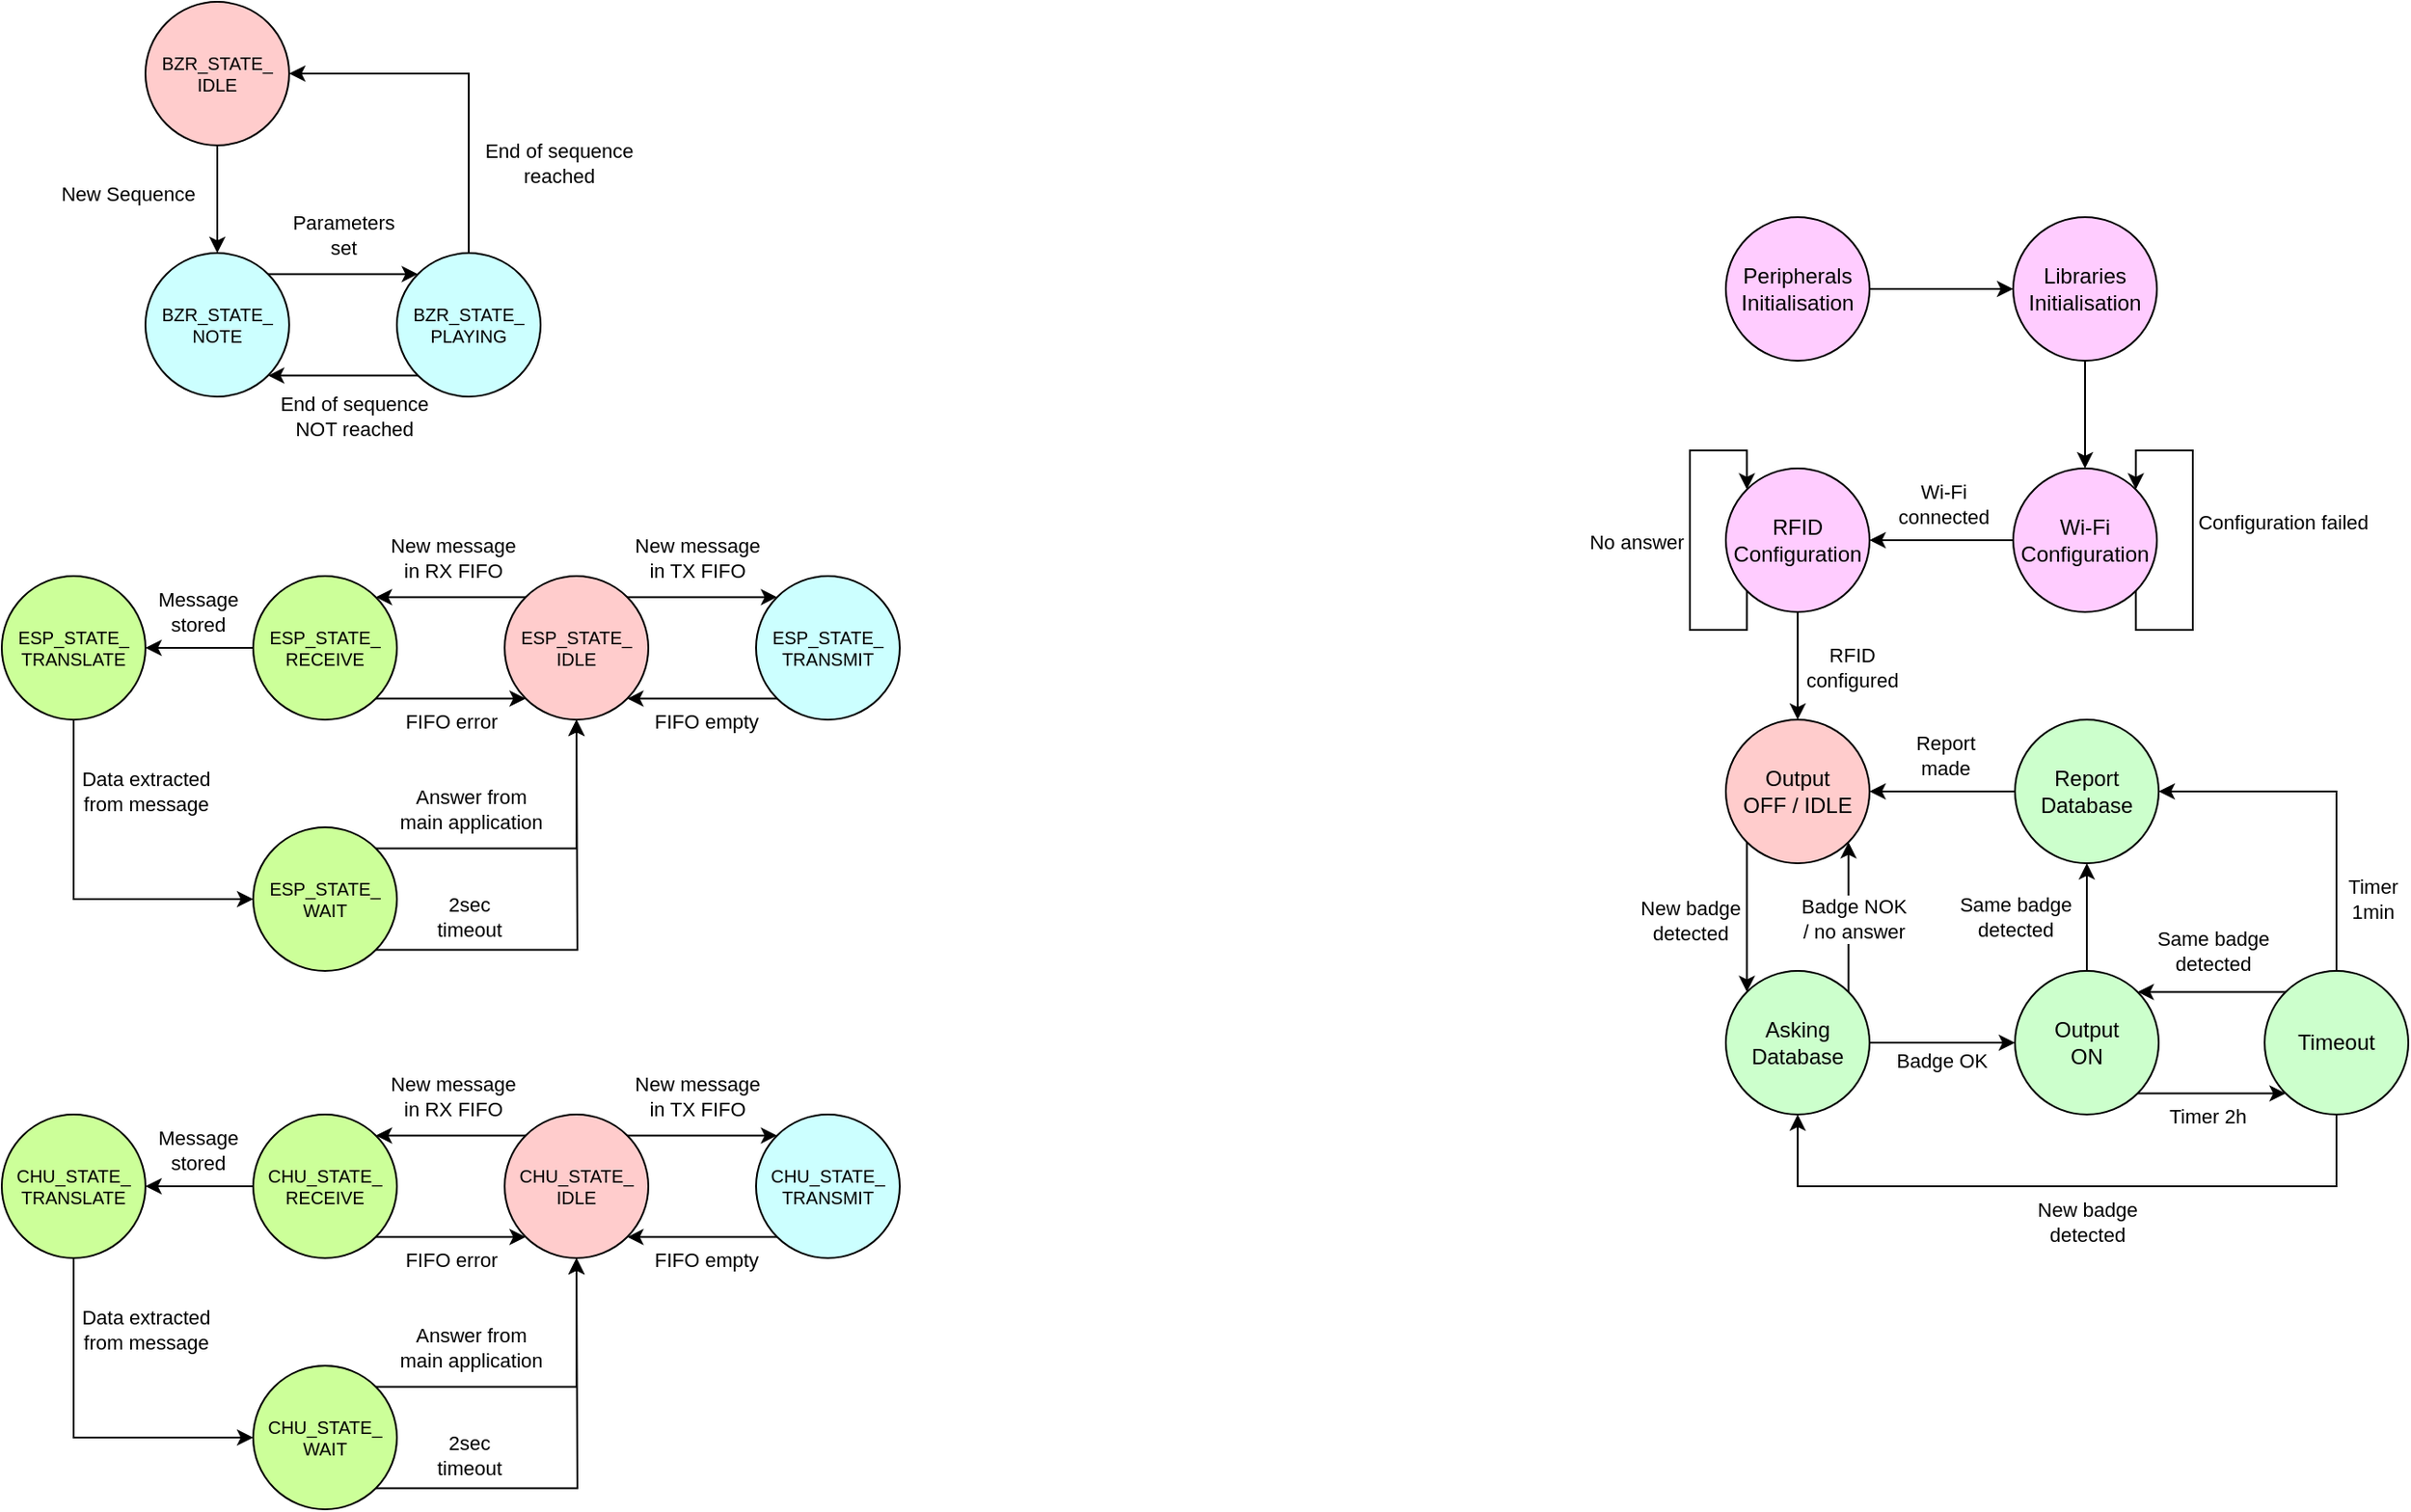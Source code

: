 <mxfile version="21.7.5" type="device">
  <diagram name="Page-1" id="dsmnKnCitncqDvjpuH9Q">
    <mxGraphModel dx="1273" dy="715" grid="1" gridSize="10" guides="1" tooltips="1" connect="1" arrows="1" fold="1" page="1" pageScale="1" pageWidth="827" pageHeight="1169" math="0" shadow="0">
      <root>
        <mxCell id="0" />
        <mxCell id="1" parent="0" />
        <mxCell id="0YXpVZ22a8UX7LWXsiAp-5" value="" style="edgeStyle=orthogonalEdgeStyle;rounded=0;orthogonalLoop=1;jettySize=auto;html=1;" edge="1" parent="1" source="0YXpVZ22a8UX7LWXsiAp-2" target="0YXpVZ22a8UX7LWXsiAp-3">
          <mxGeometry relative="1" as="geometry" />
        </mxCell>
        <mxCell id="0YXpVZ22a8UX7LWXsiAp-13" value="New Sequence" style="edgeLabel;html=1;align=center;verticalAlign=middle;resizable=0;points=[];" vertex="1" connectable="0" parent="0YXpVZ22a8UX7LWXsiAp-5">
          <mxGeometry x="-0.099" y="-1" relative="1" as="geometry">
            <mxPoint x="-49" as="offset" />
          </mxGeometry>
        </mxCell>
        <mxCell id="0YXpVZ22a8UX7LWXsiAp-2" value="BZR_STATE_&lt;br style=&quot;font-size: 10px;&quot;&gt;IDLE" style="ellipse;whiteSpace=wrap;html=1;fontSize=10;fillColor=#FFCCCC;" vertex="1" parent="1">
          <mxGeometry x="120" y="160" width="80" height="80" as="geometry" />
        </mxCell>
        <mxCell id="0YXpVZ22a8UX7LWXsiAp-9" style="edgeStyle=orthogonalEdgeStyle;rounded=0;orthogonalLoop=1;jettySize=auto;html=1;exitX=1;exitY=0;exitDx=0;exitDy=0;entryX=0;entryY=0;entryDx=0;entryDy=0;" edge="1" parent="1" source="0YXpVZ22a8UX7LWXsiAp-3" target="0YXpVZ22a8UX7LWXsiAp-4">
          <mxGeometry relative="1" as="geometry" />
        </mxCell>
        <mxCell id="0YXpVZ22a8UX7LWXsiAp-14" value="Parameters&lt;br&gt;set" style="edgeLabel;html=1;align=center;verticalAlign=middle;resizable=0;points=[];" vertex="1" connectable="0" parent="0YXpVZ22a8UX7LWXsiAp-9">
          <mxGeometry x="-0.1" y="-1" relative="1" as="geometry">
            <mxPoint x="4" y="-23" as="offset" />
          </mxGeometry>
        </mxCell>
        <mxCell id="0YXpVZ22a8UX7LWXsiAp-3" value="BZR_STATE_&lt;br&gt;NOTE" style="ellipse;whiteSpace=wrap;html=1;fontSize=10;fillColor=#CCFFFF;" vertex="1" parent="1">
          <mxGeometry x="120" y="300" width="80" height="80" as="geometry" />
        </mxCell>
        <mxCell id="0YXpVZ22a8UX7LWXsiAp-11" style="edgeStyle=orthogonalEdgeStyle;rounded=0;orthogonalLoop=1;jettySize=auto;html=1;exitX=0;exitY=1;exitDx=0;exitDy=0;entryX=1;entryY=1;entryDx=0;entryDy=0;" edge="1" parent="1" source="0YXpVZ22a8UX7LWXsiAp-4" target="0YXpVZ22a8UX7LWXsiAp-3">
          <mxGeometry relative="1" as="geometry" />
        </mxCell>
        <mxCell id="0YXpVZ22a8UX7LWXsiAp-16" value="End of sequence&lt;br&gt;NOT reached" style="edgeLabel;html=1;align=center;verticalAlign=middle;resizable=0;points=[];" vertex="1" connectable="0" parent="0YXpVZ22a8UX7LWXsiAp-11">
          <mxGeometry x="-0.142" relative="1" as="geometry">
            <mxPoint y="22" as="offset" />
          </mxGeometry>
        </mxCell>
        <mxCell id="0YXpVZ22a8UX7LWXsiAp-12" style="edgeStyle=orthogonalEdgeStyle;rounded=0;orthogonalLoop=1;jettySize=auto;html=1;exitX=0.5;exitY=0;exitDx=0;exitDy=0;entryX=1;entryY=0.5;entryDx=0;entryDy=0;" edge="1" parent="1" source="0YXpVZ22a8UX7LWXsiAp-4" target="0YXpVZ22a8UX7LWXsiAp-2">
          <mxGeometry relative="1" as="geometry" />
        </mxCell>
        <mxCell id="0YXpVZ22a8UX7LWXsiAp-4" value="BZR_STATE_&lt;br&gt;PLAYING" style="ellipse;whiteSpace=wrap;html=1;fontSize=10;fillColor=#CCFFFF;" vertex="1" parent="1">
          <mxGeometry x="260" y="300" width="80" height="80" as="geometry" />
        </mxCell>
        <mxCell id="0YXpVZ22a8UX7LWXsiAp-17" value="End of sequence&lt;br&gt;reached" style="edgeLabel;html=1;align=center;verticalAlign=middle;resizable=0;points=[];" vertex="1" connectable="0" parent="1">
          <mxGeometry x="349.996" y="250.004" as="geometry" />
        </mxCell>
        <mxCell id="0YXpVZ22a8UX7LWXsiAp-23" style="edgeStyle=orthogonalEdgeStyle;rounded=0;orthogonalLoop=1;jettySize=auto;html=1;exitX=0;exitY=0;exitDx=0;exitDy=0;entryX=1;entryY=0;entryDx=0;entryDy=0;" edge="1" parent="1" source="0YXpVZ22a8UX7LWXsiAp-18" target="0YXpVZ22a8UX7LWXsiAp-20">
          <mxGeometry relative="1" as="geometry" />
        </mxCell>
        <mxCell id="0YXpVZ22a8UX7LWXsiAp-30" value="New message&lt;br&gt;in RX FIFO" style="edgeLabel;html=1;align=center;verticalAlign=middle;resizable=0;points=[];" vertex="1" connectable="0" parent="0YXpVZ22a8UX7LWXsiAp-23">
          <mxGeometry x="-0.035" y="1" relative="1" as="geometry">
            <mxPoint y="-23" as="offset" />
          </mxGeometry>
        </mxCell>
        <mxCell id="0YXpVZ22a8UX7LWXsiAp-28" style="edgeStyle=orthogonalEdgeStyle;rounded=0;orthogonalLoop=1;jettySize=auto;html=1;exitX=1;exitY=0;exitDx=0;exitDy=0;entryX=0;entryY=0;entryDx=0;entryDy=0;" edge="1" parent="1" source="0YXpVZ22a8UX7LWXsiAp-18" target="0YXpVZ22a8UX7LWXsiAp-19">
          <mxGeometry relative="1" as="geometry" />
        </mxCell>
        <mxCell id="0YXpVZ22a8UX7LWXsiAp-33" value="New message&lt;br style=&quot;border-color: var(--border-color);&quot;&gt;in TX FIFO" style="edgeLabel;html=1;align=center;verticalAlign=middle;resizable=0;points=[];" vertex="1" connectable="0" parent="0YXpVZ22a8UX7LWXsiAp-28">
          <mxGeometry x="-0.094" y="1" relative="1" as="geometry">
            <mxPoint y="-21" as="offset" />
          </mxGeometry>
        </mxCell>
        <mxCell id="0YXpVZ22a8UX7LWXsiAp-18" value="ESP_STATE_&lt;br style=&quot;font-size: 10px;&quot;&gt;IDLE" style="ellipse;whiteSpace=wrap;html=1;fontSize=10;fillColor=#FFCCCC;" vertex="1" parent="1">
          <mxGeometry x="320" y="480" width="80" height="80" as="geometry" />
        </mxCell>
        <mxCell id="0YXpVZ22a8UX7LWXsiAp-29" style="edgeStyle=orthogonalEdgeStyle;rounded=0;orthogonalLoop=1;jettySize=auto;html=1;exitX=0;exitY=1;exitDx=0;exitDy=0;entryX=1;entryY=1;entryDx=0;entryDy=0;" edge="1" parent="1" source="0YXpVZ22a8UX7LWXsiAp-19" target="0YXpVZ22a8UX7LWXsiAp-18">
          <mxGeometry relative="1" as="geometry" />
        </mxCell>
        <mxCell id="0YXpVZ22a8UX7LWXsiAp-34" value="FIFO empty" style="edgeLabel;html=1;align=center;verticalAlign=middle;resizable=0;points=[];" vertex="1" connectable="0" parent="0YXpVZ22a8UX7LWXsiAp-29">
          <mxGeometry x="-0.054" y="2" relative="1" as="geometry">
            <mxPoint y="10" as="offset" />
          </mxGeometry>
        </mxCell>
        <mxCell id="0YXpVZ22a8UX7LWXsiAp-19" value="ESP_STATE_&lt;br style=&quot;font-size: 10px;&quot;&gt;TRANSMIT" style="ellipse;whiteSpace=wrap;html=1;fontSize=10;fillColor=#CCFFFF;" vertex="1" parent="1">
          <mxGeometry x="460" y="480" width="80" height="80" as="geometry" />
        </mxCell>
        <mxCell id="0YXpVZ22a8UX7LWXsiAp-24" style="edgeStyle=orthogonalEdgeStyle;rounded=0;orthogonalLoop=1;jettySize=auto;html=1;exitX=1;exitY=1;exitDx=0;exitDy=0;entryX=0;entryY=1;entryDx=0;entryDy=0;" edge="1" parent="1" source="0YXpVZ22a8UX7LWXsiAp-20" target="0YXpVZ22a8UX7LWXsiAp-18">
          <mxGeometry relative="1" as="geometry" />
        </mxCell>
        <mxCell id="0YXpVZ22a8UX7LWXsiAp-31" value="FIFO error" style="edgeLabel;html=1;align=center;verticalAlign=middle;resizable=0;points=[];" vertex="1" connectable="0" parent="0YXpVZ22a8UX7LWXsiAp-24">
          <mxGeometry x="-0.02" y="-1" relative="1" as="geometry">
            <mxPoint y="11" as="offset" />
          </mxGeometry>
        </mxCell>
        <mxCell id="0YXpVZ22a8UX7LWXsiAp-25" value="" style="edgeStyle=orthogonalEdgeStyle;rounded=0;orthogonalLoop=1;jettySize=auto;html=1;" edge="1" parent="1" source="0YXpVZ22a8UX7LWXsiAp-20" target="0YXpVZ22a8UX7LWXsiAp-21">
          <mxGeometry relative="1" as="geometry" />
        </mxCell>
        <mxCell id="0YXpVZ22a8UX7LWXsiAp-35" value="Message&lt;br&gt;stored" style="edgeLabel;html=1;align=center;verticalAlign=middle;resizable=0;points=[];" vertex="1" connectable="0" parent="0YXpVZ22a8UX7LWXsiAp-25">
          <mxGeometry x="0.05" y="2" relative="1" as="geometry">
            <mxPoint y="-22" as="offset" />
          </mxGeometry>
        </mxCell>
        <mxCell id="0YXpVZ22a8UX7LWXsiAp-20" value="ESP_STATE_&lt;br style=&quot;font-size: 10px;&quot;&gt;RECEIVE" style="ellipse;whiteSpace=wrap;html=1;fontSize=10;fillColor=#CCFF99;" vertex="1" parent="1">
          <mxGeometry x="180" y="480" width="80" height="80" as="geometry" />
        </mxCell>
        <mxCell id="0YXpVZ22a8UX7LWXsiAp-26" style="edgeStyle=orthogonalEdgeStyle;rounded=0;orthogonalLoop=1;jettySize=auto;html=1;exitX=0.5;exitY=1;exitDx=0;exitDy=0;entryX=0;entryY=0.5;entryDx=0;entryDy=0;" edge="1" parent="1" source="0YXpVZ22a8UX7LWXsiAp-21" target="0YXpVZ22a8UX7LWXsiAp-22">
          <mxGeometry relative="1" as="geometry" />
        </mxCell>
        <mxCell id="0YXpVZ22a8UX7LWXsiAp-36" value="Data extracted&lt;br&gt;from message" style="edgeLabel;html=1;align=center;verticalAlign=middle;resizable=0;points=[];" vertex="1" connectable="0" parent="0YXpVZ22a8UX7LWXsiAp-26">
          <mxGeometry x="-0.683" relative="1" as="geometry">
            <mxPoint x="40" y="8" as="offset" />
          </mxGeometry>
        </mxCell>
        <mxCell id="0YXpVZ22a8UX7LWXsiAp-21" value="ESP_STATE_&lt;br style=&quot;font-size: 10px;&quot;&gt;TRANSLATE" style="ellipse;whiteSpace=wrap;html=1;fontSize=10;fillColor=#CCFF99;" vertex="1" parent="1">
          <mxGeometry x="40" y="480" width="80" height="80" as="geometry" />
        </mxCell>
        <mxCell id="0YXpVZ22a8UX7LWXsiAp-27" style="edgeStyle=orthogonalEdgeStyle;rounded=0;orthogonalLoop=1;jettySize=auto;html=1;exitX=1;exitY=0;exitDx=0;exitDy=0;entryX=0.5;entryY=1;entryDx=0;entryDy=0;" edge="1" parent="1" source="0YXpVZ22a8UX7LWXsiAp-22" target="0YXpVZ22a8UX7LWXsiAp-18">
          <mxGeometry relative="1" as="geometry" />
        </mxCell>
        <mxCell id="0YXpVZ22a8UX7LWXsiAp-37" value="2sec&lt;br&gt;timeout" style="edgeLabel;html=1;align=center;verticalAlign=middle;resizable=0;points=[];" vertex="1" connectable="0" parent="0YXpVZ22a8UX7LWXsiAp-27">
          <mxGeometry x="-0.56" y="1" relative="1" as="geometry">
            <mxPoint x="11" y="39" as="offset" />
          </mxGeometry>
        </mxCell>
        <mxCell id="0YXpVZ22a8UX7LWXsiAp-38" value="Answer from&lt;br&gt;main application" style="edgeLabel;html=1;align=center;verticalAlign=middle;resizable=0;points=[];" vertex="1" connectable="0" parent="0YXpVZ22a8UX7LWXsiAp-27">
          <mxGeometry x="-0.337" y="1" relative="1" as="geometry">
            <mxPoint x="-9" y="-21" as="offset" />
          </mxGeometry>
        </mxCell>
        <mxCell id="0YXpVZ22a8UX7LWXsiAp-39" style="edgeStyle=orthogonalEdgeStyle;rounded=0;orthogonalLoop=1;jettySize=auto;html=1;exitX=1;exitY=1;exitDx=0;exitDy=0;" edge="1" parent="1" source="0YXpVZ22a8UX7LWXsiAp-22">
          <mxGeometry relative="1" as="geometry">
            <mxPoint x="360" y="560" as="targetPoint" />
          </mxGeometry>
        </mxCell>
        <mxCell id="0YXpVZ22a8UX7LWXsiAp-22" value="ESP_STATE_&lt;br style=&quot;font-size: 10px;&quot;&gt;WAIT" style="ellipse;whiteSpace=wrap;html=1;fontSize=10;fillColor=#CCFF99;" vertex="1" parent="1">
          <mxGeometry x="180" y="620" width="80" height="80" as="geometry" />
        </mxCell>
        <mxCell id="0YXpVZ22a8UX7LWXsiAp-49" value="" style="edgeStyle=orthogonalEdgeStyle;rounded=0;orthogonalLoop=1;jettySize=auto;html=1;" edge="1" parent="1" source="0YXpVZ22a8UX7LWXsiAp-40" target="0YXpVZ22a8UX7LWXsiAp-41">
          <mxGeometry relative="1" as="geometry" />
        </mxCell>
        <mxCell id="0YXpVZ22a8UX7LWXsiAp-40" value="Peripherals&lt;br style=&quot;font-size: 12px;&quot;&gt;Initialisation" style="ellipse;whiteSpace=wrap;html=1;fontSize=12;fillColor=#FFCCFF;" vertex="1" parent="1">
          <mxGeometry x="1000" y="280" width="80" height="80" as="geometry" />
        </mxCell>
        <mxCell id="0YXpVZ22a8UX7LWXsiAp-50" value="" style="edgeStyle=orthogonalEdgeStyle;rounded=0;orthogonalLoop=1;jettySize=auto;html=1;" edge="1" parent="1" source="0YXpVZ22a8UX7LWXsiAp-41" target="0YXpVZ22a8UX7LWXsiAp-42">
          <mxGeometry relative="1" as="geometry" />
        </mxCell>
        <mxCell id="0YXpVZ22a8UX7LWXsiAp-41" value="Libraries&lt;br style=&quot;font-size: 12px;&quot;&gt;Initialisation" style="ellipse;whiteSpace=wrap;html=1;fontSize=12;fillColor=#FFCCFF;" vertex="1" parent="1">
          <mxGeometry x="1160" y="280" width="80" height="80" as="geometry" />
        </mxCell>
        <mxCell id="0YXpVZ22a8UX7LWXsiAp-51" value="" style="edgeStyle=orthogonalEdgeStyle;rounded=0;orthogonalLoop=1;jettySize=auto;html=1;" edge="1" parent="1" source="0YXpVZ22a8UX7LWXsiAp-42" target="0YXpVZ22a8UX7LWXsiAp-43">
          <mxGeometry relative="1" as="geometry" />
        </mxCell>
        <mxCell id="0YXpVZ22a8UX7LWXsiAp-81" value="Wi-Fi&lt;br&gt;connected" style="edgeLabel;html=1;align=center;verticalAlign=middle;resizable=0;points=[];" vertex="1" connectable="0" parent="0YXpVZ22a8UX7LWXsiAp-51">
          <mxGeometry x="-0.009" relative="1" as="geometry">
            <mxPoint y="-20" as="offset" />
          </mxGeometry>
        </mxCell>
        <mxCell id="0YXpVZ22a8UX7LWXsiAp-42" value="Wi-Fi&lt;br style=&quot;font-size: 12px;&quot;&gt;Configuration" style="ellipse;whiteSpace=wrap;html=1;fontSize=12;fillColor=#FFCCFF;" vertex="1" parent="1">
          <mxGeometry x="1160" y="420" width="80" height="80" as="geometry" />
        </mxCell>
        <mxCell id="0YXpVZ22a8UX7LWXsiAp-58" value="" style="edgeStyle=orthogonalEdgeStyle;rounded=0;orthogonalLoop=1;jettySize=auto;html=1;" edge="1" parent="1" source="0YXpVZ22a8UX7LWXsiAp-43" target="0YXpVZ22a8UX7LWXsiAp-44">
          <mxGeometry relative="1" as="geometry" />
        </mxCell>
        <mxCell id="0YXpVZ22a8UX7LWXsiAp-82" value="RFID&lt;br&gt;configured" style="edgeLabel;html=1;align=center;verticalAlign=middle;resizable=0;points=[];" vertex="1" connectable="0" parent="0YXpVZ22a8UX7LWXsiAp-58">
          <mxGeometry x="-0.319" relative="1" as="geometry">
            <mxPoint x="30" y="10" as="offset" />
          </mxGeometry>
        </mxCell>
        <mxCell id="0YXpVZ22a8UX7LWXsiAp-43" value="RFID&lt;br style=&quot;font-size: 12px;&quot;&gt;Configuration" style="ellipse;whiteSpace=wrap;html=1;fontSize=12;fillColor=#FFCCFF;" vertex="1" parent="1">
          <mxGeometry x="1000" y="420" width="80" height="80" as="geometry" />
        </mxCell>
        <mxCell id="0YXpVZ22a8UX7LWXsiAp-52" style="edgeStyle=orthogonalEdgeStyle;rounded=0;orthogonalLoop=1;jettySize=auto;html=1;exitX=0;exitY=1;exitDx=0;exitDy=0;entryX=0;entryY=0;entryDx=0;entryDy=0;" edge="1" parent="1" source="0YXpVZ22a8UX7LWXsiAp-44" target="0YXpVZ22a8UX7LWXsiAp-45">
          <mxGeometry relative="1" as="geometry" />
        </mxCell>
        <mxCell id="0YXpVZ22a8UX7LWXsiAp-73" value="New badge&lt;br&gt;detected" style="edgeLabel;html=1;align=center;verticalAlign=middle;resizable=0;points=[];" vertex="1" connectable="0" parent="0YXpVZ22a8UX7LWXsiAp-52">
          <mxGeometry x="0.04" y="-1" relative="1" as="geometry">
            <mxPoint x="-31" as="offset" />
          </mxGeometry>
        </mxCell>
        <mxCell id="0YXpVZ22a8UX7LWXsiAp-44" value="Output&lt;br style=&quot;font-size: 12px;&quot;&gt;OFF / IDLE" style="ellipse;whiteSpace=wrap;html=1;fontSize=12;fillColor=#FFCCCC;" vertex="1" parent="1">
          <mxGeometry x="1000" y="560" width="80" height="80" as="geometry" />
        </mxCell>
        <mxCell id="0YXpVZ22a8UX7LWXsiAp-53" style="edgeStyle=orthogonalEdgeStyle;rounded=0;orthogonalLoop=1;jettySize=auto;html=1;exitX=1;exitY=0;exitDx=0;exitDy=0;entryX=1;entryY=1;entryDx=0;entryDy=0;" edge="1" parent="1" source="0YXpVZ22a8UX7LWXsiAp-45" target="0YXpVZ22a8UX7LWXsiAp-44">
          <mxGeometry relative="1" as="geometry" />
        </mxCell>
        <mxCell id="0YXpVZ22a8UX7LWXsiAp-69" value="Badge NOK&lt;br&gt;/ no answer" style="edgeLabel;html=1;align=center;verticalAlign=middle;resizable=0;points=[];" vertex="1" connectable="0" parent="0YXpVZ22a8UX7LWXsiAp-53">
          <mxGeometry x="-0.032" y="-2" relative="1" as="geometry">
            <mxPoint as="offset" />
          </mxGeometry>
        </mxCell>
        <mxCell id="0YXpVZ22a8UX7LWXsiAp-54" value="" style="edgeStyle=orthogonalEdgeStyle;rounded=0;orthogonalLoop=1;jettySize=auto;html=1;" edge="1" parent="1" source="0YXpVZ22a8UX7LWXsiAp-45" target="0YXpVZ22a8UX7LWXsiAp-46">
          <mxGeometry relative="1" as="geometry" />
        </mxCell>
        <mxCell id="0YXpVZ22a8UX7LWXsiAp-80" value="Badge OK" style="edgeLabel;html=1;align=center;verticalAlign=middle;resizable=0;points=[];" vertex="1" connectable="0" parent="0YXpVZ22a8UX7LWXsiAp-54">
          <mxGeometry x="-0.112" y="1" relative="1" as="geometry">
            <mxPoint x="4" y="11" as="offset" />
          </mxGeometry>
        </mxCell>
        <mxCell id="0YXpVZ22a8UX7LWXsiAp-45" value="Asking&lt;br&gt;Database" style="ellipse;whiteSpace=wrap;html=1;fontSize=12;fillColor=#CCFFCC;" vertex="1" parent="1">
          <mxGeometry x="1000" y="700" width="80" height="80" as="geometry" />
        </mxCell>
        <mxCell id="0YXpVZ22a8UX7LWXsiAp-55" value="" style="edgeStyle=orthogonalEdgeStyle;rounded=0;orthogonalLoop=1;jettySize=auto;html=1;" edge="1" parent="1" source="0YXpVZ22a8UX7LWXsiAp-46" target="0YXpVZ22a8UX7LWXsiAp-48">
          <mxGeometry relative="1" as="geometry" />
        </mxCell>
        <mxCell id="0YXpVZ22a8UX7LWXsiAp-59" style="edgeStyle=orthogonalEdgeStyle;rounded=0;orthogonalLoop=1;jettySize=auto;html=1;exitX=1;exitY=1;exitDx=0;exitDy=0;entryX=0;entryY=1;entryDx=0;entryDy=0;" edge="1" parent="1" source="0YXpVZ22a8UX7LWXsiAp-46" target="0YXpVZ22a8UX7LWXsiAp-47">
          <mxGeometry relative="1" as="geometry" />
        </mxCell>
        <mxCell id="0YXpVZ22a8UX7LWXsiAp-63" value="Timer 2h" style="edgeLabel;html=1;align=center;verticalAlign=middle;resizable=0;points=[];" vertex="1" connectable="0" parent="0YXpVZ22a8UX7LWXsiAp-59">
          <mxGeometry x="-0.07" y="-1" relative="1" as="geometry">
            <mxPoint y="11" as="offset" />
          </mxGeometry>
        </mxCell>
        <mxCell id="0YXpVZ22a8UX7LWXsiAp-46" value="Output&lt;br style=&quot;font-size: 12px;&quot;&gt;ON" style="ellipse;whiteSpace=wrap;html=1;fontSize=12;fillColor=#CCFFCC;" vertex="1" parent="1">
          <mxGeometry x="1161" y="700" width="80" height="80" as="geometry" />
        </mxCell>
        <mxCell id="0YXpVZ22a8UX7LWXsiAp-60" style="edgeStyle=orthogonalEdgeStyle;rounded=0;orthogonalLoop=1;jettySize=auto;html=1;exitX=0;exitY=0;exitDx=0;exitDy=0;entryX=1;entryY=0;entryDx=0;entryDy=0;" edge="1" parent="1" source="0YXpVZ22a8UX7LWXsiAp-47" target="0YXpVZ22a8UX7LWXsiAp-46">
          <mxGeometry relative="1" as="geometry" />
        </mxCell>
        <mxCell id="0YXpVZ22a8UX7LWXsiAp-64" value="Same badge&lt;br&gt;detected" style="edgeLabel;html=1;align=center;verticalAlign=middle;resizable=0;points=[];" vertex="1" connectable="0" parent="0YXpVZ22a8UX7LWXsiAp-60">
          <mxGeometry x="-0.11" y="-1" relative="1" as="geometry">
            <mxPoint x="-114" y="-41" as="offset" />
          </mxGeometry>
        </mxCell>
        <mxCell id="0YXpVZ22a8UX7LWXsiAp-61" style="edgeStyle=orthogonalEdgeStyle;rounded=0;orthogonalLoop=1;jettySize=auto;html=1;exitX=0.5;exitY=0;exitDx=0;exitDy=0;entryX=1;entryY=0.5;entryDx=0;entryDy=0;" edge="1" parent="1" source="0YXpVZ22a8UX7LWXsiAp-47" target="0YXpVZ22a8UX7LWXsiAp-48">
          <mxGeometry relative="1" as="geometry" />
        </mxCell>
        <mxCell id="0YXpVZ22a8UX7LWXsiAp-65" value="Timer&lt;br&gt;1min" style="edgeLabel;html=1;align=center;verticalAlign=middle;resizable=0;points=[];" vertex="1" connectable="0" parent="0YXpVZ22a8UX7LWXsiAp-61">
          <mxGeometry x="-0.399" relative="1" as="geometry">
            <mxPoint x="20" y="20" as="offset" />
          </mxGeometry>
        </mxCell>
        <mxCell id="0YXpVZ22a8UX7LWXsiAp-62" style="edgeStyle=orthogonalEdgeStyle;rounded=0;orthogonalLoop=1;jettySize=auto;html=1;exitX=0.5;exitY=1;exitDx=0;exitDy=0;entryX=0.5;entryY=1;entryDx=0;entryDy=0;" edge="1" parent="1" source="0YXpVZ22a8UX7LWXsiAp-47" target="0YXpVZ22a8UX7LWXsiAp-45">
          <mxGeometry relative="1" as="geometry">
            <Array as="points">
              <mxPoint x="1340" y="820" />
              <mxPoint x="1040" y="820" />
            </Array>
          </mxGeometry>
        </mxCell>
        <mxCell id="0YXpVZ22a8UX7LWXsiAp-68" value="New badge&lt;br&gt;detected" style="edgeLabel;html=1;align=center;verticalAlign=middle;resizable=0;points=[];" vertex="1" connectable="0" parent="0YXpVZ22a8UX7LWXsiAp-62">
          <mxGeometry x="-0.102" y="-1" relative="1" as="geometry">
            <mxPoint x="-9" y="21" as="offset" />
          </mxGeometry>
        </mxCell>
        <mxCell id="0YXpVZ22a8UX7LWXsiAp-47" value="Timeout" style="ellipse;whiteSpace=wrap;html=1;fontSize=12;fillColor=#CCFFCC;" vertex="1" parent="1">
          <mxGeometry x="1300" y="700" width="80" height="80" as="geometry" />
        </mxCell>
        <mxCell id="0YXpVZ22a8UX7LWXsiAp-56" value="" style="edgeStyle=orthogonalEdgeStyle;rounded=0;orthogonalLoop=1;jettySize=auto;html=1;" edge="1" parent="1" source="0YXpVZ22a8UX7LWXsiAp-48" target="0YXpVZ22a8UX7LWXsiAp-44">
          <mxGeometry relative="1" as="geometry" />
        </mxCell>
        <mxCell id="0YXpVZ22a8UX7LWXsiAp-57" value="Report&lt;br&gt;made" style="edgeLabel;html=1;align=center;verticalAlign=middle;resizable=0;points=[];" vertex="1" connectable="0" parent="0YXpVZ22a8UX7LWXsiAp-56">
          <mxGeometry x="-0.024" y="-1" relative="1" as="geometry">
            <mxPoint y="-19" as="offset" />
          </mxGeometry>
        </mxCell>
        <mxCell id="0YXpVZ22a8UX7LWXsiAp-48" value="Report&lt;br&gt;Database" style="ellipse;whiteSpace=wrap;html=1;fontSize=12;fillColor=#CCFFCC;" vertex="1" parent="1">
          <mxGeometry x="1161" y="560" width="80" height="80" as="geometry" />
        </mxCell>
        <mxCell id="0YXpVZ22a8UX7LWXsiAp-72" value="Same badge&lt;br&gt;detected" style="edgeLabel;html=1;align=center;verticalAlign=middle;resizable=0;points=[];" vertex="1" connectable="0" parent="1">
          <mxGeometry x="1179.999" y="679.716" as="geometry">
            <mxPoint x="91" y="9" as="offset" />
          </mxGeometry>
        </mxCell>
        <mxCell id="0YXpVZ22a8UX7LWXsiAp-76" style="edgeStyle=orthogonalEdgeStyle;rounded=0;orthogonalLoop=1;jettySize=auto;html=1;exitX=0;exitY=1;exitDx=0;exitDy=0;entryX=0;entryY=0;entryDx=0;entryDy=0;" edge="1" parent="1" source="0YXpVZ22a8UX7LWXsiAp-43" target="0YXpVZ22a8UX7LWXsiAp-43">
          <mxGeometry relative="1" as="geometry">
            <Array as="points">
              <mxPoint x="1012" y="510" />
              <mxPoint x="980" y="510" />
              <mxPoint x="980" y="410" />
              <mxPoint x="1012" y="410" />
            </Array>
          </mxGeometry>
        </mxCell>
        <mxCell id="0YXpVZ22a8UX7LWXsiAp-78" value="No answer" style="edgeLabel;html=1;align=center;verticalAlign=middle;resizable=0;points=[];" vertex="1" connectable="0" parent="0YXpVZ22a8UX7LWXsiAp-76">
          <mxGeometry x="-0.002" relative="1" as="geometry">
            <mxPoint x="-30" as="offset" />
          </mxGeometry>
        </mxCell>
        <mxCell id="0YXpVZ22a8UX7LWXsiAp-77" style="edgeStyle=orthogonalEdgeStyle;rounded=0;orthogonalLoop=1;jettySize=auto;html=1;exitX=1;exitY=1;exitDx=0;exitDy=0;entryX=1;entryY=0;entryDx=0;entryDy=0;" edge="1" parent="1" source="0YXpVZ22a8UX7LWXsiAp-42" target="0YXpVZ22a8UX7LWXsiAp-42">
          <mxGeometry relative="1" as="geometry">
            <Array as="points">
              <mxPoint x="1228" y="510" />
              <mxPoint x="1260" y="510" />
              <mxPoint x="1260" y="410" />
              <mxPoint x="1228" y="410" />
            </Array>
          </mxGeometry>
        </mxCell>
        <mxCell id="0YXpVZ22a8UX7LWXsiAp-79" value="Configuration failed" style="edgeLabel;html=1;align=center;verticalAlign=middle;resizable=0;points=[];" vertex="1" connectable="0" parent="0YXpVZ22a8UX7LWXsiAp-77">
          <mxGeometry x="-0.145" y="-2" relative="1" as="geometry">
            <mxPoint x="48" y="-25" as="offset" />
          </mxGeometry>
        </mxCell>
        <mxCell id="0YXpVZ22a8UX7LWXsiAp-83" style="edgeStyle=orthogonalEdgeStyle;rounded=0;orthogonalLoop=1;jettySize=auto;html=1;exitX=0;exitY=0;exitDx=0;exitDy=0;entryX=1;entryY=0;entryDx=0;entryDy=0;" edge="1" parent="1" source="0YXpVZ22a8UX7LWXsiAp-87" target="0YXpVZ22a8UX7LWXsiAp-95">
          <mxGeometry relative="1" as="geometry" />
        </mxCell>
        <mxCell id="0YXpVZ22a8UX7LWXsiAp-84" value="New message&lt;br&gt;in RX FIFO" style="edgeLabel;html=1;align=center;verticalAlign=middle;resizable=0;points=[];" vertex="1" connectable="0" parent="0YXpVZ22a8UX7LWXsiAp-83">
          <mxGeometry x="-0.035" y="1" relative="1" as="geometry">
            <mxPoint y="-23" as="offset" />
          </mxGeometry>
        </mxCell>
        <mxCell id="0YXpVZ22a8UX7LWXsiAp-85" style="edgeStyle=orthogonalEdgeStyle;rounded=0;orthogonalLoop=1;jettySize=auto;html=1;exitX=1;exitY=0;exitDx=0;exitDy=0;entryX=0;entryY=0;entryDx=0;entryDy=0;" edge="1" parent="1" source="0YXpVZ22a8UX7LWXsiAp-87" target="0YXpVZ22a8UX7LWXsiAp-90">
          <mxGeometry relative="1" as="geometry" />
        </mxCell>
        <mxCell id="0YXpVZ22a8UX7LWXsiAp-86" value="New message&lt;br style=&quot;border-color: var(--border-color);&quot;&gt;in TX FIFO" style="edgeLabel;html=1;align=center;verticalAlign=middle;resizable=0;points=[];" vertex="1" connectable="0" parent="0YXpVZ22a8UX7LWXsiAp-85">
          <mxGeometry x="-0.094" y="1" relative="1" as="geometry">
            <mxPoint y="-21" as="offset" />
          </mxGeometry>
        </mxCell>
        <mxCell id="0YXpVZ22a8UX7LWXsiAp-87" value="CHU_STATE_&lt;br style=&quot;font-size: 10px;&quot;&gt;IDLE" style="ellipse;whiteSpace=wrap;html=1;fontSize=10;fillColor=#FFCCCC;" vertex="1" parent="1">
          <mxGeometry x="320" y="780" width="80" height="80" as="geometry" />
        </mxCell>
        <mxCell id="0YXpVZ22a8UX7LWXsiAp-88" style="edgeStyle=orthogonalEdgeStyle;rounded=0;orthogonalLoop=1;jettySize=auto;html=1;exitX=0;exitY=1;exitDx=0;exitDy=0;entryX=1;entryY=1;entryDx=0;entryDy=0;" edge="1" parent="1" source="0YXpVZ22a8UX7LWXsiAp-90" target="0YXpVZ22a8UX7LWXsiAp-87">
          <mxGeometry relative="1" as="geometry" />
        </mxCell>
        <mxCell id="0YXpVZ22a8UX7LWXsiAp-89" value="FIFO empty" style="edgeLabel;html=1;align=center;verticalAlign=middle;resizable=0;points=[];" vertex="1" connectable="0" parent="0YXpVZ22a8UX7LWXsiAp-88">
          <mxGeometry x="-0.054" y="2" relative="1" as="geometry">
            <mxPoint y="10" as="offset" />
          </mxGeometry>
        </mxCell>
        <mxCell id="0YXpVZ22a8UX7LWXsiAp-90" value="CHU_STATE_&lt;br style=&quot;font-size: 10px;&quot;&gt;TRANSMIT" style="ellipse;whiteSpace=wrap;html=1;fontSize=10;fillColor=#CCFFFF;" vertex="1" parent="1">
          <mxGeometry x="460" y="780" width="80" height="80" as="geometry" />
        </mxCell>
        <mxCell id="0YXpVZ22a8UX7LWXsiAp-91" style="edgeStyle=orthogonalEdgeStyle;rounded=0;orthogonalLoop=1;jettySize=auto;html=1;exitX=1;exitY=1;exitDx=0;exitDy=0;entryX=0;entryY=1;entryDx=0;entryDy=0;" edge="1" parent="1" source="0YXpVZ22a8UX7LWXsiAp-95" target="0YXpVZ22a8UX7LWXsiAp-87">
          <mxGeometry relative="1" as="geometry" />
        </mxCell>
        <mxCell id="0YXpVZ22a8UX7LWXsiAp-92" value="FIFO error" style="edgeLabel;html=1;align=center;verticalAlign=middle;resizable=0;points=[];" vertex="1" connectable="0" parent="0YXpVZ22a8UX7LWXsiAp-91">
          <mxGeometry x="-0.02" y="-1" relative="1" as="geometry">
            <mxPoint y="11" as="offset" />
          </mxGeometry>
        </mxCell>
        <mxCell id="0YXpVZ22a8UX7LWXsiAp-93" value="" style="edgeStyle=orthogonalEdgeStyle;rounded=0;orthogonalLoop=1;jettySize=auto;html=1;" edge="1" parent="1" source="0YXpVZ22a8UX7LWXsiAp-95" target="0YXpVZ22a8UX7LWXsiAp-98">
          <mxGeometry relative="1" as="geometry" />
        </mxCell>
        <mxCell id="0YXpVZ22a8UX7LWXsiAp-94" value="Message&lt;br&gt;stored" style="edgeLabel;html=1;align=center;verticalAlign=middle;resizable=0;points=[];" vertex="1" connectable="0" parent="0YXpVZ22a8UX7LWXsiAp-93">
          <mxGeometry x="0.05" y="2" relative="1" as="geometry">
            <mxPoint y="-22" as="offset" />
          </mxGeometry>
        </mxCell>
        <mxCell id="0YXpVZ22a8UX7LWXsiAp-95" value="CHU_STATE_&lt;br style=&quot;font-size: 10px;&quot;&gt;RECEIVE" style="ellipse;whiteSpace=wrap;html=1;fontSize=10;fillColor=#CCFF99;" vertex="1" parent="1">
          <mxGeometry x="180" y="780" width="80" height="80" as="geometry" />
        </mxCell>
        <mxCell id="0YXpVZ22a8UX7LWXsiAp-96" style="edgeStyle=orthogonalEdgeStyle;rounded=0;orthogonalLoop=1;jettySize=auto;html=1;exitX=0.5;exitY=1;exitDx=0;exitDy=0;entryX=0;entryY=0.5;entryDx=0;entryDy=0;" edge="1" parent="1" source="0YXpVZ22a8UX7LWXsiAp-98" target="0YXpVZ22a8UX7LWXsiAp-103">
          <mxGeometry relative="1" as="geometry" />
        </mxCell>
        <mxCell id="0YXpVZ22a8UX7LWXsiAp-97" value="Data extracted&lt;br&gt;from message" style="edgeLabel;html=1;align=center;verticalAlign=middle;resizable=0;points=[];" vertex="1" connectable="0" parent="0YXpVZ22a8UX7LWXsiAp-96">
          <mxGeometry x="-0.683" relative="1" as="geometry">
            <mxPoint x="40" y="8" as="offset" />
          </mxGeometry>
        </mxCell>
        <mxCell id="0YXpVZ22a8UX7LWXsiAp-98" value="CHU_STATE_&lt;br style=&quot;font-size: 10px;&quot;&gt;TRANSLATE" style="ellipse;whiteSpace=wrap;html=1;fontSize=10;fillColor=#CCFF99;" vertex="1" parent="1">
          <mxGeometry x="40" y="780" width="80" height="80" as="geometry" />
        </mxCell>
        <mxCell id="0YXpVZ22a8UX7LWXsiAp-99" style="edgeStyle=orthogonalEdgeStyle;rounded=0;orthogonalLoop=1;jettySize=auto;html=1;exitX=1;exitY=0;exitDx=0;exitDy=0;entryX=0.5;entryY=1;entryDx=0;entryDy=0;" edge="1" parent="1" source="0YXpVZ22a8UX7LWXsiAp-103" target="0YXpVZ22a8UX7LWXsiAp-87">
          <mxGeometry relative="1" as="geometry" />
        </mxCell>
        <mxCell id="0YXpVZ22a8UX7LWXsiAp-100" value="2sec&lt;br&gt;timeout" style="edgeLabel;html=1;align=center;verticalAlign=middle;resizable=0;points=[];" vertex="1" connectable="0" parent="0YXpVZ22a8UX7LWXsiAp-99">
          <mxGeometry x="-0.56" y="1" relative="1" as="geometry">
            <mxPoint x="11" y="39" as="offset" />
          </mxGeometry>
        </mxCell>
        <mxCell id="0YXpVZ22a8UX7LWXsiAp-101" value="Answer from&lt;br&gt;main application" style="edgeLabel;html=1;align=center;verticalAlign=middle;resizable=0;points=[];" vertex="1" connectable="0" parent="0YXpVZ22a8UX7LWXsiAp-99">
          <mxGeometry x="-0.337" y="1" relative="1" as="geometry">
            <mxPoint x="-9" y="-21" as="offset" />
          </mxGeometry>
        </mxCell>
        <mxCell id="0YXpVZ22a8UX7LWXsiAp-102" style="edgeStyle=orthogonalEdgeStyle;rounded=0;orthogonalLoop=1;jettySize=auto;html=1;exitX=1;exitY=1;exitDx=0;exitDy=0;" edge="1" parent="1" source="0YXpVZ22a8UX7LWXsiAp-103">
          <mxGeometry relative="1" as="geometry">
            <mxPoint x="360" y="860" as="targetPoint" />
          </mxGeometry>
        </mxCell>
        <mxCell id="0YXpVZ22a8UX7LWXsiAp-103" value="CHU_STATE_&lt;br style=&quot;font-size: 10px;&quot;&gt;WAIT" style="ellipse;whiteSpace=wrap;html=1;fontSize=10;fillColor=#CCFF99;" vertex="1" parent="1">
          <mxGeometry x="180" y="920" width="80" height="80" as="geometry" />
        </mxCell>
      </root>
    </mxGraphModel>
  </diagram>
</mxfile>
